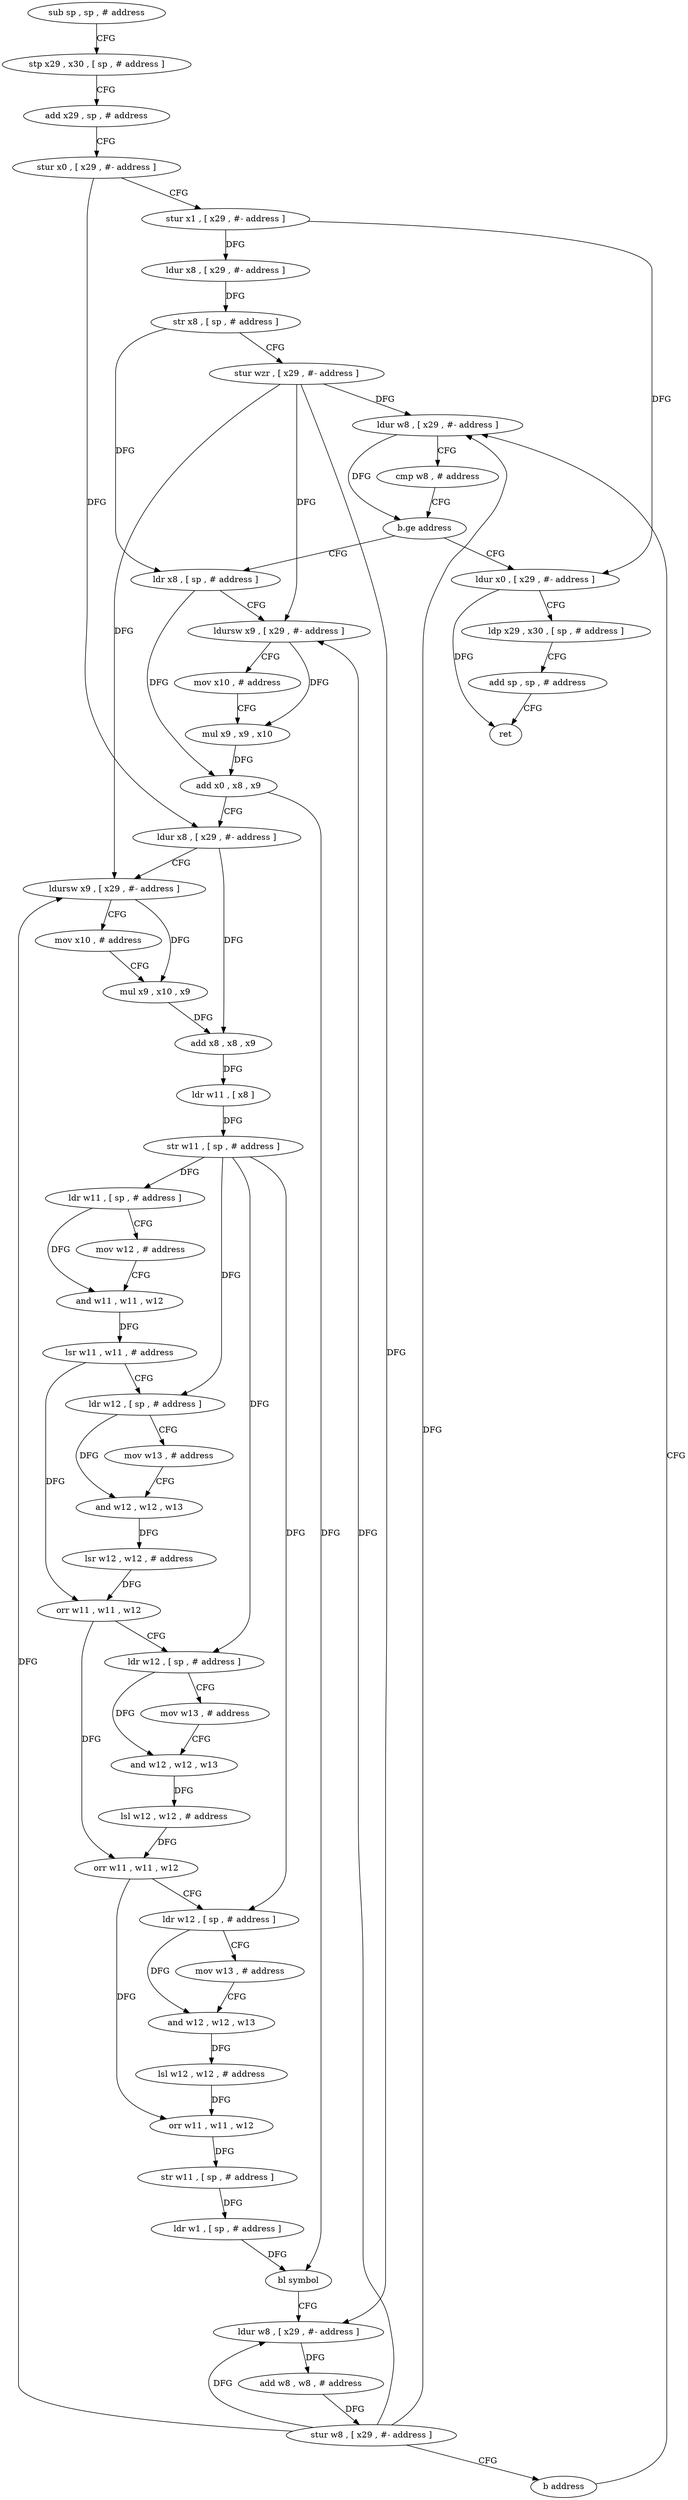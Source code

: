 digraph "func" {
"4270020" [label = "sub sp , sp , # address" ]
"4270024" [label = "stp x29 , x30 , [ sp , # address ]" ]
"4270028" [label = "add x29 , sp , # address" ]
"4270032" [label = "stur x0 , [ x29 , #- address ]" ]
"4270036" [label = "stur x1 , [ x29 , #- address ]" ]
"4270040" [label = "ldur x8 , [ x29 , #- address ]" ]
"4270044" [label = "str x8 , [ sp , # address ]" ]
"4270048" [label = "stur wzr , [ x29 , #- address ]" ]
"4270052" [label = "ldur w8 , [ x29 , #- address ]" ]
"4270216" [label = "ldur x0 , [ x29 , #- address ]" ]
"4270220" [label = "ldp x29 , x30 , [ sp , # address ]" ]
"4270224" [label = "add sp , sp , # address" ]
"4270228" [label = "ret" ]
"4270064" [label = "ldr x8 , [ sp , # address ]" ]
"4270068" [label = "ldursw x9 , [ x29 , #- address ]" ]
"4270072" [label = "mov x10 , # address" ]
"4270076" [label = "mul x9 , x9 , x10" ]
"4270080" [label = "add x0 , x8 , x9" ]
"4270084" [label = "ldur x8 , [ x29 , #- address ]" ]
"4270088" [label = "ldursw x9 , [ x29 , #- address ]" ]
"4270092" [label = "mov x10 , # address" ]
"4270096" [label = "mul x9 , x10 , x9" ]
"4270100" [label = "add x8 , x8 , x9" ]
"4270104" [label = "ldr w11 , [ x8 ]" ]
"4270108" [label = "str w11 , [ sp , # address ]" ]
"4270112" [label = "ldr w11 , [ sp , # address ]" ]
"4270116" [label = "mov w12 , # address" ]
"4270120" [label = "and w11 , w11 , w12" ]
"4270124" [label = "lsr w11 , w11 , # address" ]
"4270128" [label = "ldr w12 , [ sp , # address ]" ]
"4270132" [label = "mov w13 , # address" ]
"4270136" [label = "and w12 , w12 , w13" ]
"4270140" [label = "lsr w12 , w12 , # address" ]
"4270144" [label = "orr w11 , w11 , w12" ]
"4270148" [label = "ldr w12 , [ sp , # address ]" ]
"4270152" [label = "mov w13 , # address" ]
"4270156" [label = "and w12 , w12 , w13" ]
"4270160" [label = "lsl w12 , w12 , # address" ]
"4270164" [label = "orr w11 , w11 , w12" ]
"4270168" [label = "ldr w12 , [ sp , # address ]" ]
"4270172" [label = "mov w13 , # address" ]
"4270176" [label = "and w12 , w12 , w13" ]
"4270180" [label = "lsl w12 , w12 , # address" ]
"4270184" [label = "orr w11 , w11 , w12" ]
"4270188" [label = "str w11 , [ sp , # address ]" ]
"4270192" [label = "ldr w1 , [ sp , # address ]" ]
"4270196" [label = "bl symbol" ]
"4270200" [label = "ldur w8 , [ x29 , #- address ]" ]
"4270204" [label = "add w8 , w8 , # address" ]
"4270208" [label = "stur w8 , [ x29 , #- address ]" ]
"4270212" [label = "b address" ]
"4270056" [label = "cmp w8 , # address" ]
"4270060" [label = "b.ge address" ]
"4270020" -> "4270024" [ label = "CFG" ]
"4270024" -> "4270028" [ label = "CFG" ]
"4270028" -> "4270032" [ label = "CFG" ]
"4270032" -> "4270036" [ label = "CFG" ]
"4270032" -> "4270084" [ label = "DFG" ]
"4270036" -> "4270040" [ label = "DFG" ]
"4270036" -> "4270216" [ label = "DFG" ]
"4270040" -> "4270044" [ label = "DFG" ]
"4270044" -> "4270048" [ label = "CFG" ]
"4270044" -> "4270064" [ label = "DFG" ]
"4270048" -> "4270052" [ label = "DFG" ]
"4270048" -> "4270068" [ label = "DFG" ]
"4270048" -> "4270088" [ label = "DFG" ]
"4270048" -> "4270200" [ label = "DFG" ]
"4270052" -> "4270056" [ label = "CFG" ]
"4270052" -> "4270060" [ label = "DFG" ]
"4270216" -> "4270220" [ label = "CFG" ]
"4270216" -> "4270228" [ label = "DFG" ]
"4270220" -> "4270224" [ label = "CFG" ]
"4270224" -> "4270228" [ label = "CFG" ]
"4270064" -> "4270068" [ label = "CFG" ]
"4270064" -> "4270080" [ label = "DFG" ]
"4270068" -> "4270072" [ label = "CFG" ]
"4270068" -> "4270076" [ label = "DFG" ]
"4270072" -> "4270076" [ label = "CFG" ]
"4270076" -> "4270080" [ label = "DFG" ]
"4270080" -> "4270084" [ label = "CFG" ]
"4270080" -> "4270196" [ label = "DFG" ]
"4270084" -> "4270088" [ label = "CFG" ]
"4270084" -> "4270100" [ label = "DFG" ]
"4270088" -> "4270092" [ label = "CFG" ]
"4270088" -> "4270096" [ label = "DFG" ]
"4270092" -> "4270096" [ label = "CFG" ]
"4270096" -> "4270100" [ label = "DFG" ]
"4270100" -> "4270104" [ label = "DFG" ]
"4270104" -> "4270108" [ label = "DFG" ]
"4270108" -> "4270112" [ label = "DFG" ]
"4270108" -> "4270128" [ label = "DFG" ]
"4270108" -> "4270148" [ label = "DFG" ]
"4270108" -> "4270168" [ label = "DFG" ]
"4270112" -> "4270116" [ label = "CFG" ]
"4270112" -> "4270120" [ label = "DFG" ]
"4270116" -> "4270120" [ label = "CFG" ]
"4270120" -> "4270124" [ label = "DFG" ]
"4270124" -> "4270128" [ label = "CFG" ]
"4270124" -> "4270144" [ label = "DFG" ]
"4270128" -> "4270132" [ label = "CFG" ]
"4270128" -> "4270136" [ label = "DFG" ]
"4270132" -> "4270136" [ label = "CFG" ]
"4270136" -> "4270140" [ label = "DFG" ]
"4270140" -> "4270144" [ label = "DFG" ]
"4270144" -> "4270148" [ label = "CFG" ]
"4270144" -> "4270164" [ label = "DFG" ]
"4270148" -> "4270152" [ label = "CFG" ]
"4270148" -> "4270156" [ label = "DFG" ]
"4270152" -> "4270156" [ label = "CFG" ]
"4270156" -> "4270160" [ label = "DFG" ]
"4270160" -> "4270164" [ label = "DFG" ]
"4270164" -> "4270168" [ label = "CFG" ]
"4270164" -> "4270184" [ label = "DFG" ]
"4270168" -> "4270172" [ label = "CFG" ]
"4270168" -> "4270176" [ label = "DFG" ]
"4270172" -> "4270176" [ label = "CFG" ]
"4270176" -> "4270180" [ label = "DFG" ]
"4270180" -> "4270184" [ label = "DFG" ]
"4270184" -> "4270188" [ label = "DFG" ]
"4270188" -> "4270192" [ label = "DFG" ]
"4270192" -> "4270196" [ label = "DFG" ]
"4270196" -> "4270200" [ label = "CFG" ]
"4270200" -> "4270204" [ label = "DFG" ]
"4270204" -> "4270208" [ label = "DFG" ]
"4270208" -> "4270212" [ label = "CFG" ]
"4270208" -> "4270052" [ label = "DFG" ]
"4270208" -> "4270068" [ label = "DFG" ]
"4270208" -> "4270088" [ label = "DFG" ]
"4270208" -> "4270200" [ label = "DFG" ]
"4270212" -> "4270052" [ label = "CFG" ]
"4270056" -> "4270060" [ label = "CFG" ]
"4270060" -> "4270216" [ label = "CFG" ]
"4270060" -> "4270064" [ label = "CFG" ]
}
